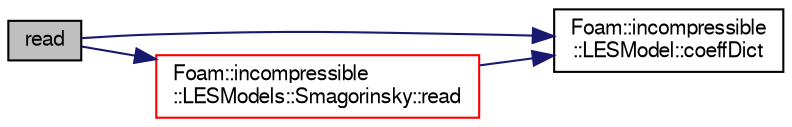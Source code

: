digraph "read"
{
  bgcolor="transparent";
  edge [fontname="FreeSans",fontsize="10",labelfontname="FreeSans",labelfontsize="10"];
  node [fontname="FreeSans",fontsize="10",shape=record];
  rankdir="LR";
  Node1599 [label="read",height=0.2,width=0.4,color="black", fillcolor="grey75", style="filled", fontcolor="black"];
  Node1599 -> Node1600 [color="midnightblue",fontsize="10",style="solid",fontname="FreeSans"];
  Node1600 [label="Foam::incompressible\l::LESModel::coeffDict",height=0.2,width=0.4,color="black",URL="$a30874.html#a200eb13d75fb73a9827b5f5c754e027f",tooltip="Const access to the coefficients dictionary,. "];
  Node1599 -> Node1601 [color="midnightblue",fontsize="10",style="solid",fontname="FreeSans"];
  Node1601 [label="Foam::incompressible\l::LESModels::Smagorinsky::read",height=0.2,width=0.4,color="red",URL="$a30894.html#af816873151ddb0126e98bb2f914d8ed5",tooltip="Read LESProperties dictionary. "];
  Node1601 -> Node1600 [color="midnightblue",fontsize="10",style="solid",fontname="FreeSans"];
}
